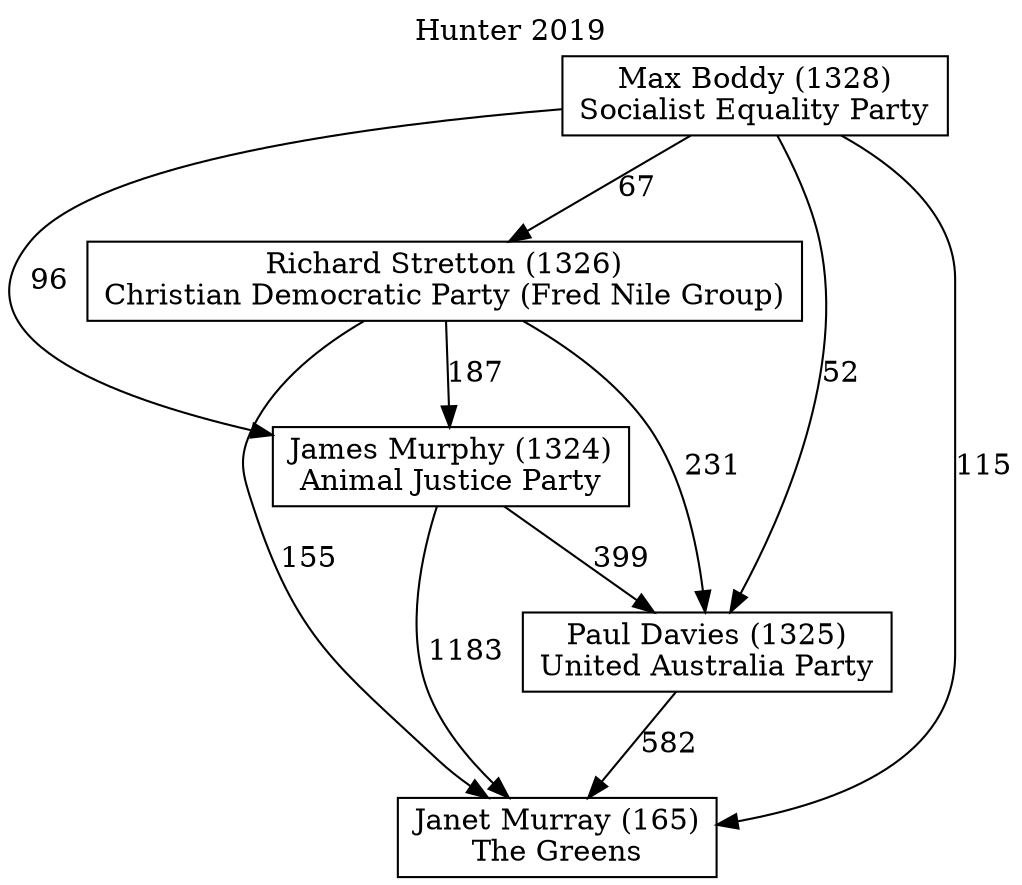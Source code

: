 // House preference flow
digraph "Janet Murray (165)_Hunter_2019" {
	graph [label="Hunter 2019" labelloc=t mclimit=10]
	node [shape=box]
	"Janet Murray (165)" [label="Janet Murray (165)
The Greens"]
	"Paul Davies (1325)" [label="Paul Davies (1325)
United Australia Party"]
	"James Murphy (1324)" [label="James Murphy (1324)
Animal Justice Party"]
	"Richard Stretton (1326)" [label="Richard Stretton (1326)
Christian Democratic Party (Fred Nile Group)"]
	"Max Boddy (1328)" [label="Max Boddy (1328)
Socialist Equality Party"]
	"Janet Murray (165)" [label="Janet Murray (165)
The Greens"]
	"James Murphy (1324)" [label="James Murphy (1324)
Animal Justice Party"]
	"Richard Stretton (1326)" [label="Richard Stretton (1326)
Christian Democratic Party (Fred Nile Group)"]
	"Max Boddy (1328)" [label="Max Boddy (1328)
Socialist Equality Party"]
	"Janet Murray (165)" [label="Janet Murray (165)
The Greens"]
	"Richard Stretton (1326)" [label="Richard Stretton (1326)
Christian Democratic Party (Fred Nile Group)"]
	"Max Boddy (1328)" [label="Max Boddy (1328)
Socialist Equality Party"]
	"Janet Murray (165)" [label="Janet Murray (165)
The Greens"]
	"Max Boddy (1328)" [label="Max Boddy (1328)
Socialist Equality Party"]
	"Max Boddy (1328)" [label="Max Boddy (1328)
Socialist Equality Party"]
	"Richard Stretton (1326)" [label="Richard Stretton (1326)
Christian Democratic Party (Fred Nile Group)"]
	"Max Boddy (1328)" [label="Max Boddy (1328)
Socialist Equality Party"]
	"Max Boddy (1328)" [label="Max Boddy (1328)
Socialist Equality Party"]
	"James Murphy (1324)" [label="James Murphy (1324)
Animal Justice Party"]
	"Richard Stretton (1326)" [label="Richard Stretton (1326)
Christian Democratic Party (Fred Nile Group)"]
	"Max Boddy (1328)" [label="Max Boddy (1328)
Socialist Equality Party"]
	"James Murphy (1324)" [label="James Murphy (1324)
Animal Justice Party"]
	"Max Boddy (1328)" [label="Max Boddy (1328)
Socialist Equality Party"]
	"Max Boddy (1328)" [label="Max Boddy (1328)
Socialist Equality Party"]
	"Richard Stretton (1326)" [label="Richard Stretton (1326)
Christian Democratic Party (Fred Nile Group)"]
	"Max Boddy (1328)" [label="Max Boddy (1328)
Socialist Equality Party"]
	"Max Boddy (1328)" [label="Max Boddy (1328)
Socialist Equality Party"]
	"Paul Davies (1325)" [label="Paul Davies (1325)
United Australia Party"]
	"James Murphy (1324)" [label="James Murphy (1324)
Animal Justice Party"]
	"Richard Stretton (1326)" [label="Richard Stretton (1326)
Christian Democratic Party (Fred Nile Group)"]
	"Max Boddy (1328)" [label="Max Boddy (1328)
Socialist Equality Party"]
	"Paul Davies (1325)" [label="Paul Davies (1325)
United Australia Party"]
	"Richard Stretton (1326)" [label="Richard Stretton (1326)
Christian Democratic Party (Fred Nile Group)"]
	"Max Boddy (1328)" [label="Max Boddy (1328)
Socialist Equality Party"]
	"Paul Davies (1325)" [label="Paul Davies (1325)
United Australia Party"]
	"Max Boddy (1328)" [label="Max Boddy (1328)
Socialist Equality Party"]
	"Max Boddy (1328)" [label="Max Boddy (1328)
Socialist Equality Party"]
	"Richard Stretton (1326)" [label="Richard Stretton (1326)
Christian Democratic Party (Fred Nile Group)"]
	"Max Boddy (1328)" [label="Max Boddy (1328)
Socialist Equality Party"]
	"Max Boddy (1328)" [label="Max Boddy (1328)
Socialist Equality Party"]
	"James Murphy (1324)" [label="James Murphy (1324)
Animal Justice Party"]
	"Richard Stretton (1326)" [label="Richard Stretton (1326)
Christian Democratic Party (Fred Nile Group)"]
	"Max Boddy (1328)" [label="Max Boddy (1328)
Socialist Equality Party"]
	"James Murphy (1324)" [label="James Murphy (1324)
Animal Justice Party"]
	"Max Boddy (1328)" [label="Max Boddy (1328)
Socialist Equality Party"]
	"Max Boddy (1328)" [label="Max Boddy (1328)
Socialist Equality Party"]
	"Richard Stretton (1326)" [label="Richard Stretton (1326)
Christian Democratic Party (Fred Nile Group)"]
	"Max Boddy (1328)" [label="Max Boddy (1328)
Socialist Equality Party"]
	"Max Boddy (1328)" [label="Max Boddy (1328)
Socialist Equality Party"]
	"Paul Davies (1325)" -> "Janet Murray (165)" [label=582]
	"James Murphy (1324)" -> "Paul Davies (1325)" [label=399]
	"Richard Stretton (1326)" -> "James Murphy (1324)" [label=187]
	"Max Boddy (1328)" -> "Richard Stretton (1326)" [label=67]
	"James Murphy (1324)" -> "Janet Murray (165)" [label=1183]
	"Richard Stretton (1326)" -> "Janet Murray (165)" [label=155]
	"Max Boddy (1328)" -> "Janet Murray (165)" [label=115]
	"Max Boddy (1328)" -> "James Murphy (1324)" [label=96]
	"Richard Stretton (1326)" -> "Paul Davies (1325)" [label=231]
	"Max Boddy (1328)" -> "Paul Davies (1325)" [label=52]
}
